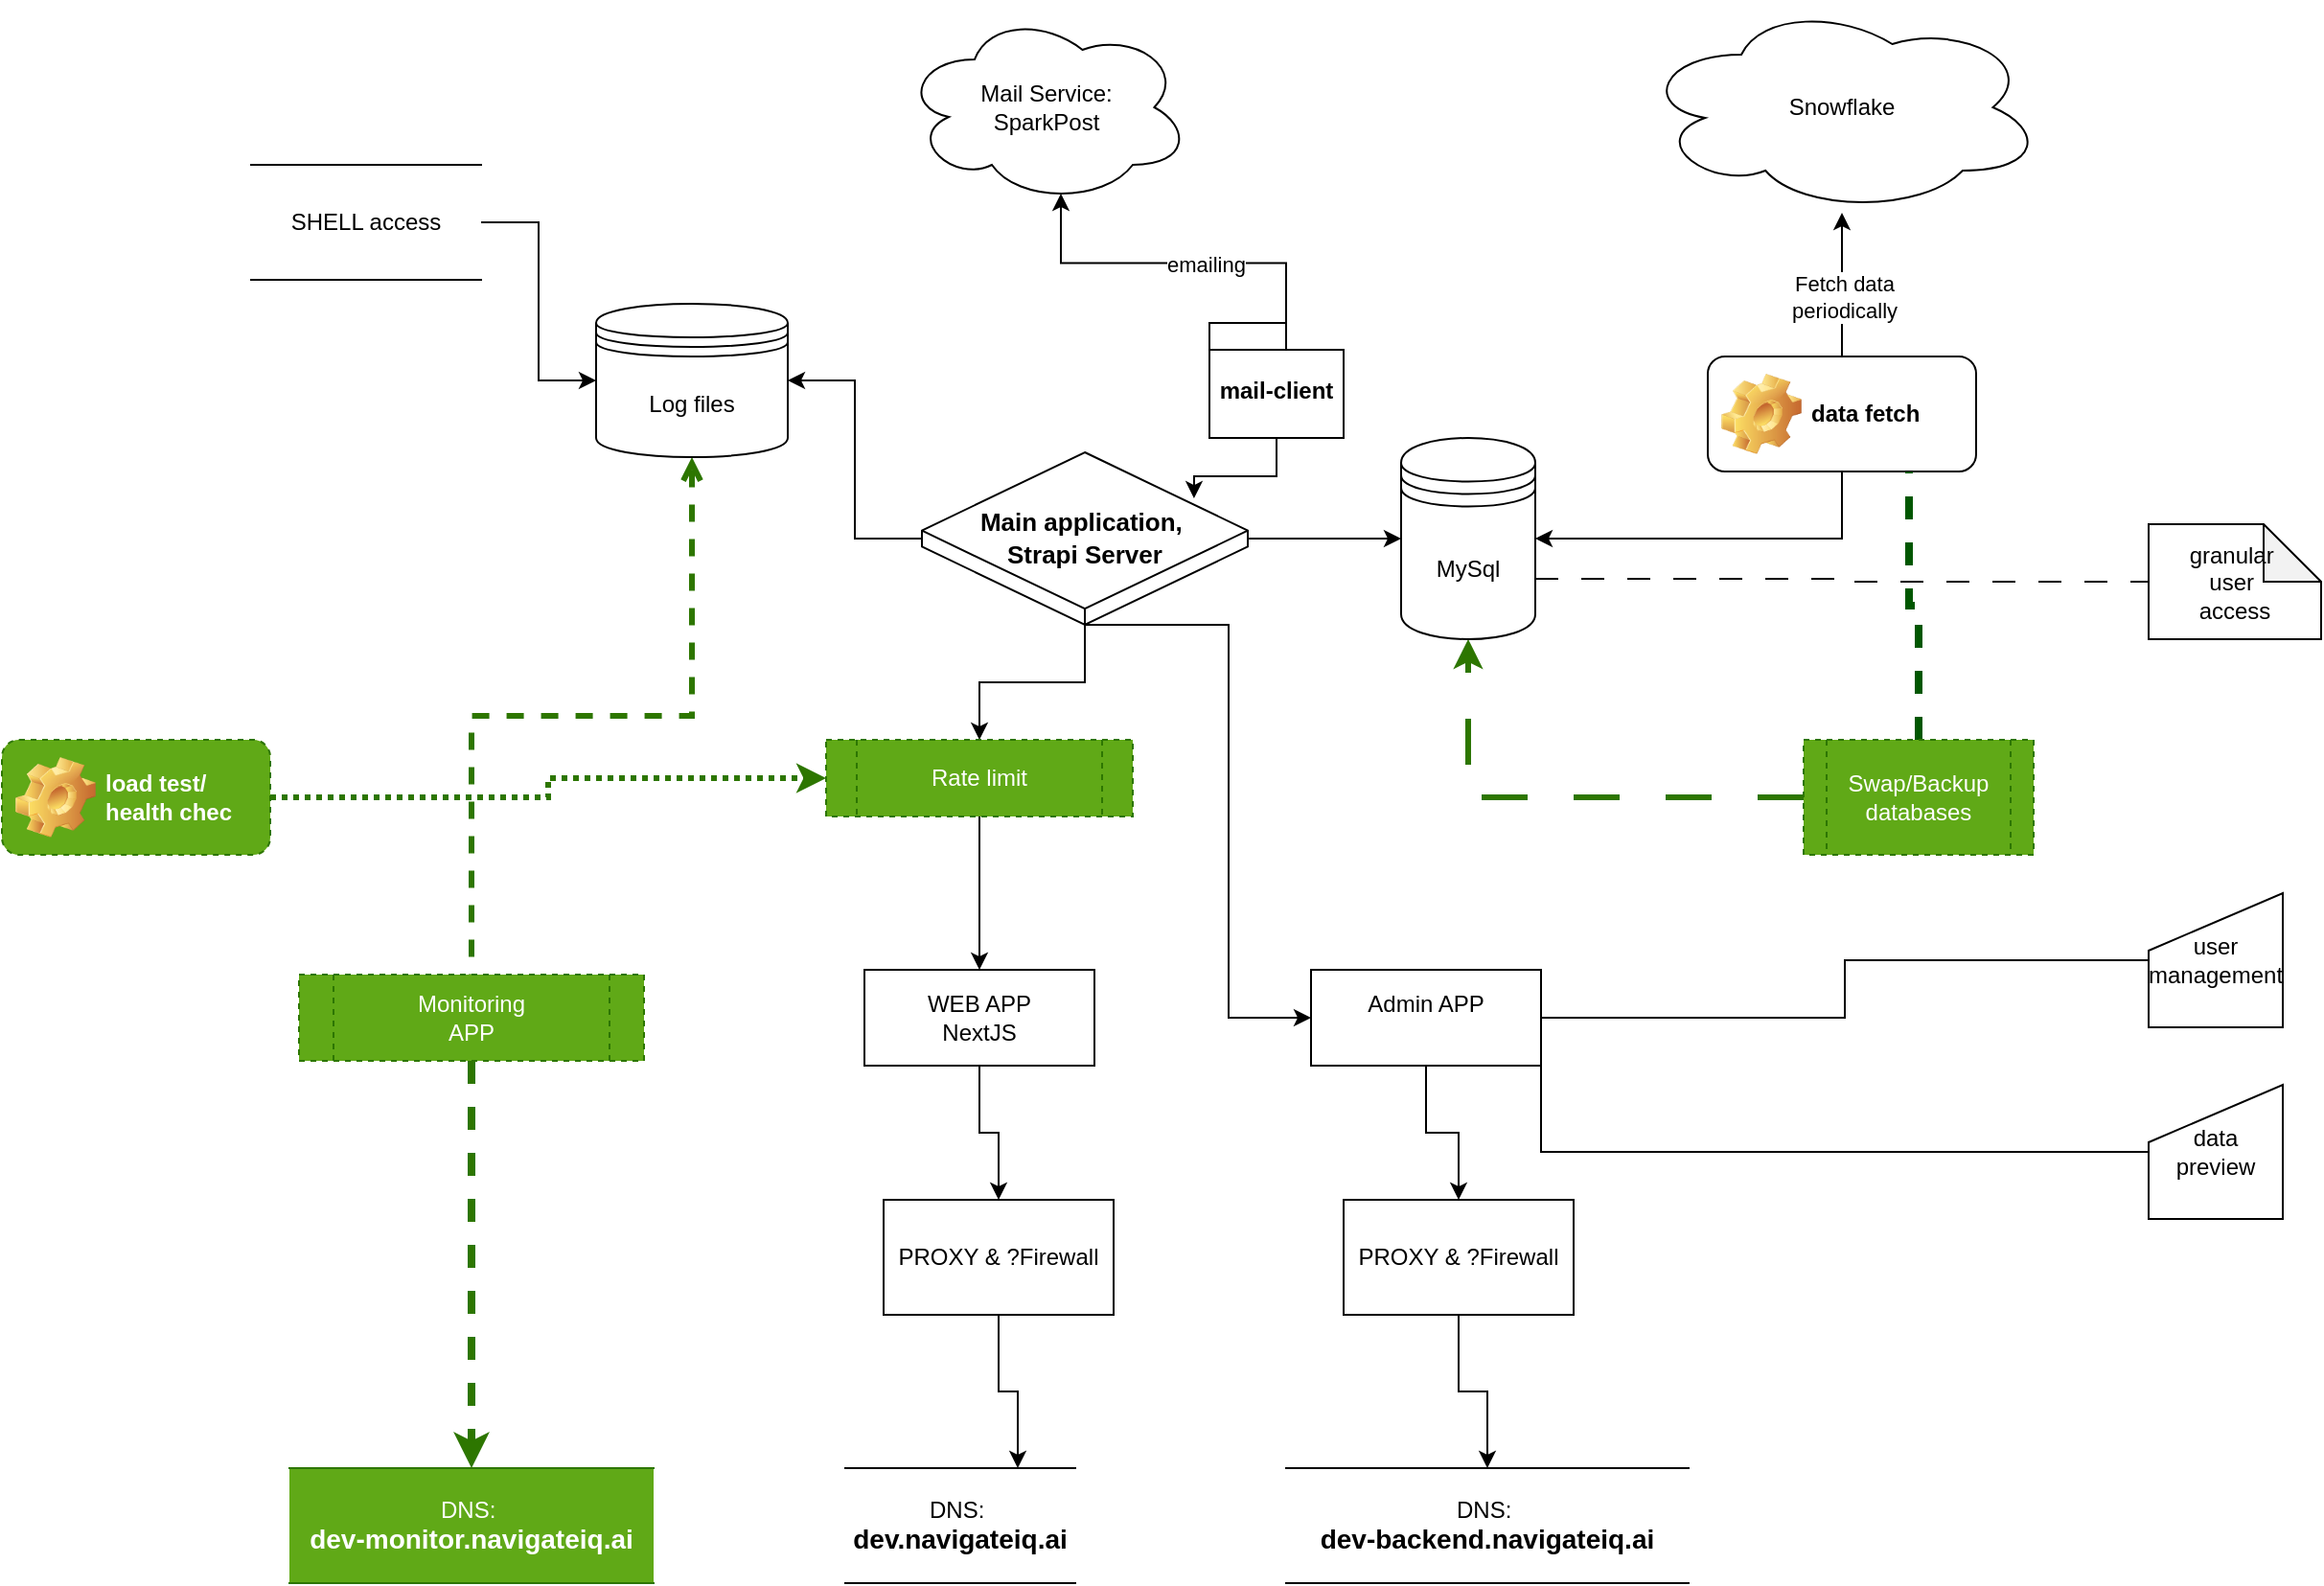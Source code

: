 <mxfile version="26.0.2">
  <diagram name="Page-1" id="efa7a0a1-bf9b-a30e-e6df-94a7791c09e9">
    <mxGraphModel dx="2013" dy="830" grid="1" gridSize="10" guides="1" tooltips="1" connect="1" arrows="1" fold="1" page="1" pageScale="1" pageWidth="826" pageHeight="1169" background="none" math="0" shadow="0">
      <root>
        <mxCell id="0" />
        <mxCell id="1" parent="0" />
        <mxCell id="2_fUhFv4VgIgSvE_En3R-115" style="edgeStyle=orthogonalEdgeStyle;rounded=0;orthogonalLoop=1;jettySize=auto;html=1;entryX=0.5;entryY=0;entryDx=0;entryDy=0;" edge="1" parent="1" source="2_fUhFv4VgIgSvE_En3R-159" target="2_fUhFv4VgIgSvE_En3R-132">
          <mxGeometry relative="1" as="geometry">
            <mxPoint x="315" y="590" as="targetPoint" />
          </mxGeometry>
        </mxCell>
        <mxCell id="2_fUhFv4VgIgSvE_En3R-121" style="edgeStyle=orthogonalEdgeStyle;rounded=0;orthogonalLoop=1;jettySize=auto;html=1;exitX=1;exitY=0.5;exitDx=0;exitDy=0;exitPerimeter=0;entryX=0;entryY=0.5;entryDx=0;entryDy=0;" edge="1" parent="1" source="2_fUhFv4VgIgSvE_En3R-114" target="2_fUhFv4VgIgSvE_En3R-123">
          <mxGeometry relative="1" as="geometry">
            <mxPoint x="450" y="350" as="targetPoint" />
          </mxGeometry>
        </mxCell>
        <mxCell id="2_fUhFv4VgIgSvE_En3R-139" style="edgeStyle=orthogonalEdgeStyle;rounded=0;orthogonalLoop=1;jettySize=auto;html=1;entryX=0.55;entryY=0.95;entryDx=0;entryDy=0;entryPerimeter=0;exitX=0;exitY=0;exitDx=40;exitDy=0;exitPerimeter=0;" edge="1" parent="1" source="2_fUhFv4VgIgSvE_En3R-151" target="2_fUhFv4VgIgSvE_En3R-140">
          <mxGeometry relative="1" as="geometry">
            <mxPoint x="290" y="160" as="targetPoint" />
          </mxGeometry>
        </mxCell>
        <mxCell id="2_fUhFv4VgIgSvE_En3R-147" value="emailing" style="edgeLabel;html=1;align=center;verticalAlign=middle;resizable=0;points=[];" vertex="1" connectable="0" parent="2_fUhFv4VgIgSvE_En3R-139">
          <mxGeometry x="-0.2" relative="1" as="geometry">
            <mxPoint as="offset" />
          </mxGeometry>
        </mxCell>
        <mxCell id="2_fUhFv4VgIgSvE_En3R-155" style="edgeStyle=orthogonalEdgeStyle;rounded=0;orthogonalLoop=1;jettySize=auto;html=1;entryX=1;entryY=0.5;entryDx=0;entryDy=0;" edge="1" parent="1" source="2_fUhFv4VgIgSvE_En3R-114" target="2_fUhFv4VgIgSvE_En3R-154">
          <mxGeometry relative="1" as="geometry" />
        </mxCell>
        <mxCell id="2_fUhFv4VgIgSvE_En3R-114" value="&lt;div style=&quot;line-height: 140%;&quot;&gt;&lt;b&gt;&lt;font style=&quot;font-size: 13px;&quot;&gt;Main application,&amp;nbsp;&lt;/font&gt;&lt;/b&gt;&lt;div style=&quot;line-height: 140%;&quot;&gt;&lt;b&gt;&lt;font style=&quot;font-size: 13px;&quot;&gt;Strapi Server&lt;/font&gt;&lt;/b&gt;&lt;/div&gt;&lt;/div&gt;" style="html=1;whiteSpace=wrap;shape=isoCube2;backgroundOutline=1;isoAngle=15;" vertex="1" parent="1">
          <mxGeometry x="210" y="270" width="170" height="90" as="geometry" />
        </mxCell>
        <mxCell id="2_fUhFv4VgIgSvE_En3R-118" value="DNS:&amp;nbsp;&lt;div&gt;&lt;b&gt;&lt;font style=&quot;font-size: 14px;&quot;&gt;dev.navigateiq.ai&lt;/font&gt;&lt;/b&gt;&lt;/div&gt;" style="shape=partialRectangle;whiteSpace=wrap;html=1;left=0;right=0;fillColor=none;" vertex="1" parent="1">
          <mxGeometry x="170" y="800" width="120" height="60" as="geometry" />
        </mxCell>
        <mxCell id="2_fUhFv4VgIgSvE_En3R-124" style="edgeStyle=orthogonalEdgeStyle;rounded=0;orthogonalLoop=1;jettySize=auto;html=1;exitX=0.5;exitY=1;exitDx=0;exitDy=0;entryX=1;entryY=0.5;entryDx=0;entryDy=0;" edge="1" parent="1" source="2_fUhFv4VgIgSvE_En3R-122" target="2_fUhFv4VgIgSvE_En3R-123">
          <mxGeometry relative="1" as="geometry" />
        </mxCell>
        <mxCell id="2_fUhFv4VgIgSvE_En3R-126" style="edgeStyle=orthogonalEdgeStyle;rounded=0;orthogonalLoop=1;jettySize=auto;html=1;" edge="1" parent="1" source="2_fUhFv4VgIgSvE_En3R-122" target="2_fUhFv4VgIgSvE_En3R-125">
          <mxGeometry relative="1" as="geometry" />
        </mxCell>
        <mxCell id="2_fUhFv4VgIgSvE_En3R-127" value="Fetch data&lt;div&gt;periodically&lt;/div&gt;" style="edgeLabel;html=1;align=center;verticalAlign=middle;resizable=0;points=[];" vertex="1" connectable="0" parent="2_fUhFv4VgIgSvE_En3R-126">
          <mxGeometry x="-0.171" y="-1" relative="1" as="geometry">
            <mxPoint as="offset" />
          </mxGeometry>
        </mxCell>
        <mxCell id="2_fUhFv4VgIgSvE_En3R-122" value="data fetch" style="label;whiteSpace=wrap;html=1;image=img/clipart/Gear_128x128.png" vertex="1" parent="1">
          <mxGeometry x="620" y="220" width="140" height="60" as="geometry" />
        </mxCell>
        <mxCell id="2_fUhFv4VgIgSvE_En3R-175" style="edgeStyle=orthogonalEdgeStyle;rounded=0;orthogonalLoop=1;jettySize=auto;html=1;exitX=1;exitY=0.7;exitDx=0;exitDy=0;dashed=1;dashPattern=12 12;endArrow=none;endFill=0;" edge="1" parent="1" source="2_fUhFv4VgIgSvE_En3R-123" target="2_fUhFv4VgIgSvE_En3R-174">
          <mxGeometry relative="1" as="geometry" />
        </mxCell>
        <mxCell id="2_fUhFv4VgIgSvE_En3R-123" value="MySql" style="shape=datastore;whiteSpace=wrap;html=1;" vertex="1" parent="1">
          <mxGeometry x="460" y="262.5" width="70" height="105" as="geometry" />
        </mxCell>
        <mxCell id="2_fUhFv4VgIgSvE_En3R-125" value="Snowflake" style="ellipse;shape=cloud;whiteSpace=wrap;html=1;" vertex="1" parent="1">
          <mxGeometry x="585" y="35" width="210" height="110" as="geometry" />
        </mxCell>
        <mxCell id="2_fUhFv4VgIgSvE_En3R-130" style="edgeStyle=orthogonalEdgeStyle;rounded=0;orthogonalLoop=1;jettySize=auto;html=1;entryX=0.75;entryY=1;entryDx=0;entryDy=0;dashed=1;fillColor=#008a00;strokeColor=#005700;strokeWidth=4;endArrow=none;endFill=0;" edge="1" parent="1" source="2_fUhFv4VgIgSvE_En3R-129" target="2_fUhFv4VgIgSvE_En3R-122">
          <mxGeometry relative="1" as="geometry" />
        </mxCell>
        <mxCell id="2_fUhFv4VgIgSvE_En3R-153" style="edgeStyle=orthogonalEdgeStyle;rounded=0;orthogonalLoop=1;jettySize=auto;html=1;entryX=0.5;entryY=1;entryDx=0;entryDy=0;dashed=1;dashPattern=8 8;strokeWidth=3;fillColor=#60a917;strokeColor=#2D7600;" edge="1" parent="1" source="2_fUhFv4VgIgSvE_En3R-129" target="2_fUhFv4VgIgSvE_En3R-123">
          <mxGeometry relative="1" as="geometry" />
        </mxCell>
        <mxCell id="2_fUhFv4VgIgSvE_En3R-129" value="Swap/Backup&lt;div&gt;databases&lt;/div&gt;" style="shape=process;whiteSpace=wrap;html=1;backgroundOutline=1;dashed=1;strokeColor=#2D7600;fillColor=#60a917;fontColor=#ffffff;" vertex="1" parent="1">
          <mxGeometry x="670" y="420" width="120" height="60" as="geometry" />
        </mxCell>
        <mxCell id="2_fUhFv4VgIgSvE_En3R-136" style="edgeStyle=orthogonalEdgeStyle;rounded=0;orthogonalLoop=1;jettySize=auto;html=1;entryX=0.5;entryY=0;entryDx=0;entryDy=0;" edge="1" parent="1" source="2_fUhFv4VgIgSvE_En3R-132" target="2_fUhFv4VgIgSvE_En3R-135">
          <mxGeometry relative="1" as="geometry" />
        </mxCell>
        <mxCell id="2_fUhFv4VgIgSvE_En3R-132" value="WEB APP&lt;div&gt;NextJS&lt;/div&gt;" style="rounded=0;whiteSpace=wrap;html=1;" vertex="1" parent="1">
          <mxGeometry x="180" y="540" width="120" height="50" as="geometry" />
        </mxCell>
        <mxCell id="2_fUhFv4VgIgSvE_En3R-137" style="edgeStyle=orthogonalEdgeStyle;rounded=0;orthogonalLoop=1;jettySize=auto;html=1;entryX=0.75;entryY=0;entryDx=0;entryDy=0;" edge="1" parent="1" source="2_fUhFv4VgIgSvE_En3R-135" target="2_fUhFv4VgIgSvE_En3R-118">
          <mxGeometry relative="1" as="geometry" />
        </mxCell>
        <mxCell id="2_fUhFv4VgIgSvE_En3R-135" value="PROXY &amp;amp; ?Firewall" style="rounded=0;whiteSpace=wrap;html=1;" vertex="1" parent="1">
          <mxGeometry x="190" y="660" width="120" height="60" as="geometry" />
        </mxCell>
        <mxCell id="2_fUhFv4VgIgSvE_En3R-140" value="Mail Service:&lt;div&gt;SparkPost&lt;/div&gt;" style="ellipse;shape=cloud;whiteSpace=wrap;html=1;" vertex="1" parent="1">
          <mxGeometry x="200" y="40" width="150" height="100" as="geometry" />
        </mxCell>
        <mxCell id="2_fUhFv4VgIgSvE_En3R-144" style="edgeStyle=orthogonalEdgeStyle;rounded=0;orthogonalLoop=1;jettySize=auto;html=1;entryX=0.5;entryY=0;entryDx=0;entryDy=0;" edge="1" parent="1" source="2_fUhFv4VgIgSvE_En3R-141" target="2_fUhFv4VgIgSvE_En3R-143">
          <mxGeometry relative="1" as="geometry" />
        </mxCell>
        <mxCell id="2_fUhFv4VgIgSvE_En3R-141" value="Admin APP&lt;div&gt;&lt;br&gt;&lt;/div&gt;" style="rounded=0;whiteSpace=wrap;html=1;" vertex="1" parent="1">
          <mxGeometry x="413" y="540" width="120" height="50" as="geometry" />
        </mxCell>
        <mxCell id="2_fUhFv4VgIgSvE_En3R-142" style="edgeStyle=orthogonalEdgeStyle;rounded=0;orthogonalLoop=1;jettySize=auto;html=1;entryX=0.5;entryY=1;entryDx=0;entryDy=0;entryPerimeter=0;endArrow=none;endFill=0;startArrow=classic;startFill=1;" edge="1" parent="1" source="2_fUhFv4VgIgSvE_En3R-141" target="2_fUhFv4VgIgSvE_En3R-114">
          <mxGeometry relative="1" as="geometry">
            <Array as="points">
              <mxPoint x="370" y="565" />
              <mxPoint x="370" y="360" />
            </Array>
          </mxGeometry>
        </mxCell>
        <mxCell id="2_fUhFv4VgIgSvE_En3R-146" style="edgeStyle=orthogonalEdgeStyle;rounded=0;orthogonalLoop=1;jettySize=auto;html=1;entryX=0.5;entryY=0;entryDx=0;entryDy=0;" edge="1" parent="1" source="2_fUhFv4VgIgSvE_En3R-143" target="2_fUhFv4VgIgSvE_En3R-145">
          <mxGeometry relative="1" as="geometry" />
        </mxCell>
        <mxCell id="2_fUhFv4VgIgSvE_En3R-143" value="PROXY &amp;amp; ?Firewall" style="rounded=0;whiteSpace=wrap;html=1;" vertex="1" parent="1">
          <mxGeometry x="430" y="660" width="120" height="60" as="geometry" />
        </mxCell>
        <mxCell id="2_fUhFv4VgIgSvE_En3R-145" value="DNS:&amp;nbsp;&lt;div&gt;&lt;b&gt;&lt;font style=&quot;font-size: 14px;&quot;&gt;dev-backend.navigateiq.ai&lt;/font&gt;&lt;/b&gt;&lt;/div&gt;" style="shape=partialRectangle;whiteSpace=wrap;html=1;left=0;right=0;fillColor=none;" vertex="1" parent="1">
          <mxGeometry x="400" y="800" width="210" height="60" as="geometry" />
        </mxCell>
        <mxCell id="2_fUhFv4VgIgSvE_En3R-157" style="edgeStyle=orthogonalEdgeStyle;rounded=0;orthogonalLoop=1;jettySize=auto;html=1;dashed=1;strokeWidth=4;fillColor=#60a917;strokeColor=#2D7600;" edge="1" parent="1" source="2_fUhFv4VgIgSvE_En3R-148" target="2_fUhFv4VgIgSvE_En3R-150">
          <mxGeometry relative="1" as="geometry" />
        </mxCell>
        <mxCell id="2_fUhFv4VgIgSvE_En3R-148" value="Monitoring&lt;div&gt;APP&lt;/div&gt;" style="shape=process;whiteSpace=wrap;html=1;backgroundOutline=1;dashed=1;strokeColor=#2D7600;fillColor=#60a917;fontColor=#ffffff;" vertex="1" parent="1">
          <mxGeometry x="-115" y="542.5" width="180" height="45" as="geometry" />
        </mxCell>
        <mxCell id="2_fUhFv4VgIgSvE_En3R-150" value="DNS:&amp;nbsp;&lt;div&gt;&lt;b&gt;&lt;font style=&quot;font-size: 14px;&quot;&gt;dev-monitor.navigateiq.ai&lt;/font&gt;&lt;/b&gt;&lt;/div&gt;" style="shape=partialRectangle;whiteSpace=wrap;html=1;left=0;right=0;fillColor=#60a917;fontColor=#ffffff;strokeColor=#2D7600;" vertex="1" parent="1">
          <mxGeometry x="-120" y="800" width="190" height="60" as="geometry" />
        </mxCell>
        <mxCell id="2_fUhFv4VgIgSvE_En3R-151" value="mail-client" style="shape=folder;fontStyle=1;spacingTop=10;tabWidth=40;tabHeight=14;tabPosition=left;html=1;whiteSpace=wrap;" vertex="1" parent="1">
          <mxGeometry x="360" y="202.5" width="70" height="60" as="geometry" />
        </mxCell>
        <mxCell id="2_fUhFv4VgIgSvE_En3R-152" style="edgeStyle=orthogonalEdgeStyle;rounded=0;orthogonalLoop=1;jettySize=auto;html=1;entryX=0.835;entryY=0.267;entryDx=0;entryDy=0;entryPerimeter=0;" edge="1" parent="1" source="2_fUhFv4VgIgSvE_En3R-151" target="2_fUhFv4VgIgSvE_En3R-114">
          <mxGeometry relative="1" as="geometry" />
        </mxCell>
        <mxCell id="2_fUhFv4VgIgSvE_En3R-156" style="edgeStyle=orthogonalEdgeStyle;rounded=0;orthogonalLoop=1;jettySize=auto;html=1;entryX=0.5;entryY=0;entryDx=0;entryDy=0;endArrow=none;endFill=0;startArrow=open;startFill=0;strokeWidth=3;fillColor=#60a917;strokeColor=#2D7600;dashed=1;" edge="1" parent="1" source="2_fUhFv4VgIgSvE_En3R-154" target="2_fUhFv4VgIgSvE_En3R-148">
          <mxGeometry relative="1" as="geometry" />
        </mxCell>
        <mxCell id="2_fUhFv4VgIgSvE_En3R-154" value="Log files" style="shape=datastore;whiteSpace=wrap;html=1;" vertex="1" parent="1">
          <mxGeometry x="40" y="192.5" width="100" height="80" as="geometry" />
        </mxCell>
        <mxCell id="2_fUhFv4VgIgSvE_En3R-160" value="" style="edgeStyle=orthogonalEdgeStyle;rounded=0;orthogonalLoop=1;jettySize=auto;html=1;entryX=0.5;entryY=0;entryDx=0;entryDy=0;" edge="1" parent="1" source="2_fUhFv4VgIgSvE_En3R-114" target="2_fUhFv4VgIgSvE_En3R-159">
          <mxGeometry relative="1" as="geometry">
            <mxPoint x="250" y="540" as="targetPoint" />
            <mxPoint x="295" y="360" as="sourcePoint" />
          </mxGeometry>
        </mxCell>
        <mxCell id="2_fUhFv4VgIgSvE_En3R-159" value="Rate limit" style="shape=process;whiteSpace=wrap;html=1;backgroundOutline=1;dashed=1;strokeColor=#2D7600;fillColor=#60a917;fontColor=#ffffff;" vertex="1" parent="1">
          <mxGeometry x="160" y="420" width="160" height="40" as="geometry" />
        </mxCell>
        <mxCell id="2_fUhFv4VgIgSvE_En3R-162" style="edgeStyle=orthogonalEdgeStyle;rounded=0;orthogonalLoop=1;jettySize=auto;html=1;entryX=0;entryY=0.5;entryDx=0;entryDy=0;" edge="1" parent="1" source="2_fUhFv4VgIgSvE_En3R-161" target="2_fUhFv4VgIgSvE_En3R-154">
          <mxGeometry relative="1" as="geometry" />
        </mxCell>
        <mxCell id="2_fUhFv4VgIgSvE_En3R-161" value="SHELL access" style="shape=partialRectangle;whiteSpace=wrap;html=1;left=0;right=0;fillColor=none;" vertex="1" parent="1">
          <mxGeometry x="-140" y="120" width="120" height="60" as="geometry" />
        </mxCell>
        <mxCell id="2_fUhFv4VgIgSvE_En3R-163" style="edgeStyle=orthogonalEdgeStyle;rounded=0;orthogonalLoop=1;jettySize=auto;html=1;exitX=0.5;exitY=1;exitDx=0;exitDy=0;" edge="1" parent="1" source="2_fUhFv4VgIgSvE_En3R-161" target="2_fUhFv4VgIgSvE_En3R-161">
          <mxGeometry relative="1" as="geometry" />
        </mxCell>
        <mxCell id="2_fUhFv4VgIgSvE_En3R-166" style="edgeStyle=orthogonalEdgeStyle;rounded=0;orthogonalLoop=1;jettySize=auto;html=1;entryX=0;entryY=0.5;entryDx=0;entryDy=0;dashed=1;dashPattern=1 1;fillColor=#60a917;strokeColor=#2D7600;strokeWidth=3;" edge="1" parent="1" source="2_fUhFv4VgIgSvE_En3R-165" target="2_fUhFv4VgIgSvE_En3R-159">
          <mxGeometry relative="1" as="geometry" />
        </mxCell>
        <mxCell id="2_fUhFv4VgIgSvE_En3R-165" value="load test/&lt;div&gt;health chec&lt;/div&gt;" style="label;whiteSpace=wrap;html=1;image=img/clipart/Gear_128x128.png;fillColor=#60a917;fontColor=#ffffff;strokeColor=#2D7600;dashed=1;" vertex="1" parent="1">
          <mxGeometry x="-270" y="420" width="140" height="60" as="geometry" />
        </mxCell>
        <mxCell id="2_fUhFv4VgIgSvE_En3R-168" style="edgeStyle=orthogonalEdgeStyle;rounded=0;orthogonalLoop=1;jettySize=auto;html=1;entryX=1;entryY=0.5;entryDx=0;entryDy=0;endArrow=none;endFill=0;" edge="1" parent="1" source="2_fUhFv4VgIgSvE_En3R-167" target="2_fUhFv4VgIgSvE_En3R-141">
          <mxGeometry relative="1" as="geometry" />
        </mxCell>
        <mxCell id="2_fUhFv4VgIgSvE_En3R-167" value="user management" style="shape=manualInput;whiteSpace=wrap;html=1;" vertex="1" parent="1">
          <mxGeometry x="850" y="500" width="70" height="70" as="geometry" />
        </mxCell>
        <mxCell id="2_fUhFv4VgIgSvE_En3R-171" style="edgeStyle=orthogonalEdgeStyle;rounded=0;orthogonalLoop=1;jettySize=auto;html=1;entryX=1;entryY=1;entryDx=0;entryDy=0;endArrow=none;endFill=0;" edge="1" parent="1" source="2_fUhFv4VgIgSvE_En3R-170" target="2_fUhFv4VgIgSvE_En3R-141">
          <mxGeometry relative="1" as="geometry" />
        </mxCell>
        <mxCell id="2_fUhFv4VgIgSvE_En3R-170" value="data&lt;div&gt;preview&lt;/div&gt;" style="shape=manualInput;whiteSpace=wrap;html=1;" vertex="1" parent="1">
          <mxGeometry x="850" y="600" width="70" height="70" as="geometry" />
        </mxCell>
        <mxCell id="2_fUhFv4VgIgSvE_En3R-174" value="granular&amp;nbsp;&lt;div&gt;user&amp;nbsp;&lt;br&gt;&lt;div&gt;access&lt;/div&gt;&lt;/div&gt;" style="shape=note;whiteSpace=wrap;html=1;backgroundOutline=1;darkOpacity=0.05;" vertex="1" parent="1">
          <mxGeometry x="850" y="307.5" width="90" height="60" as="geometry" />
        </mxCell>
      </root>
    </mxGraphModel>
  </diagram>
</mxfile>
